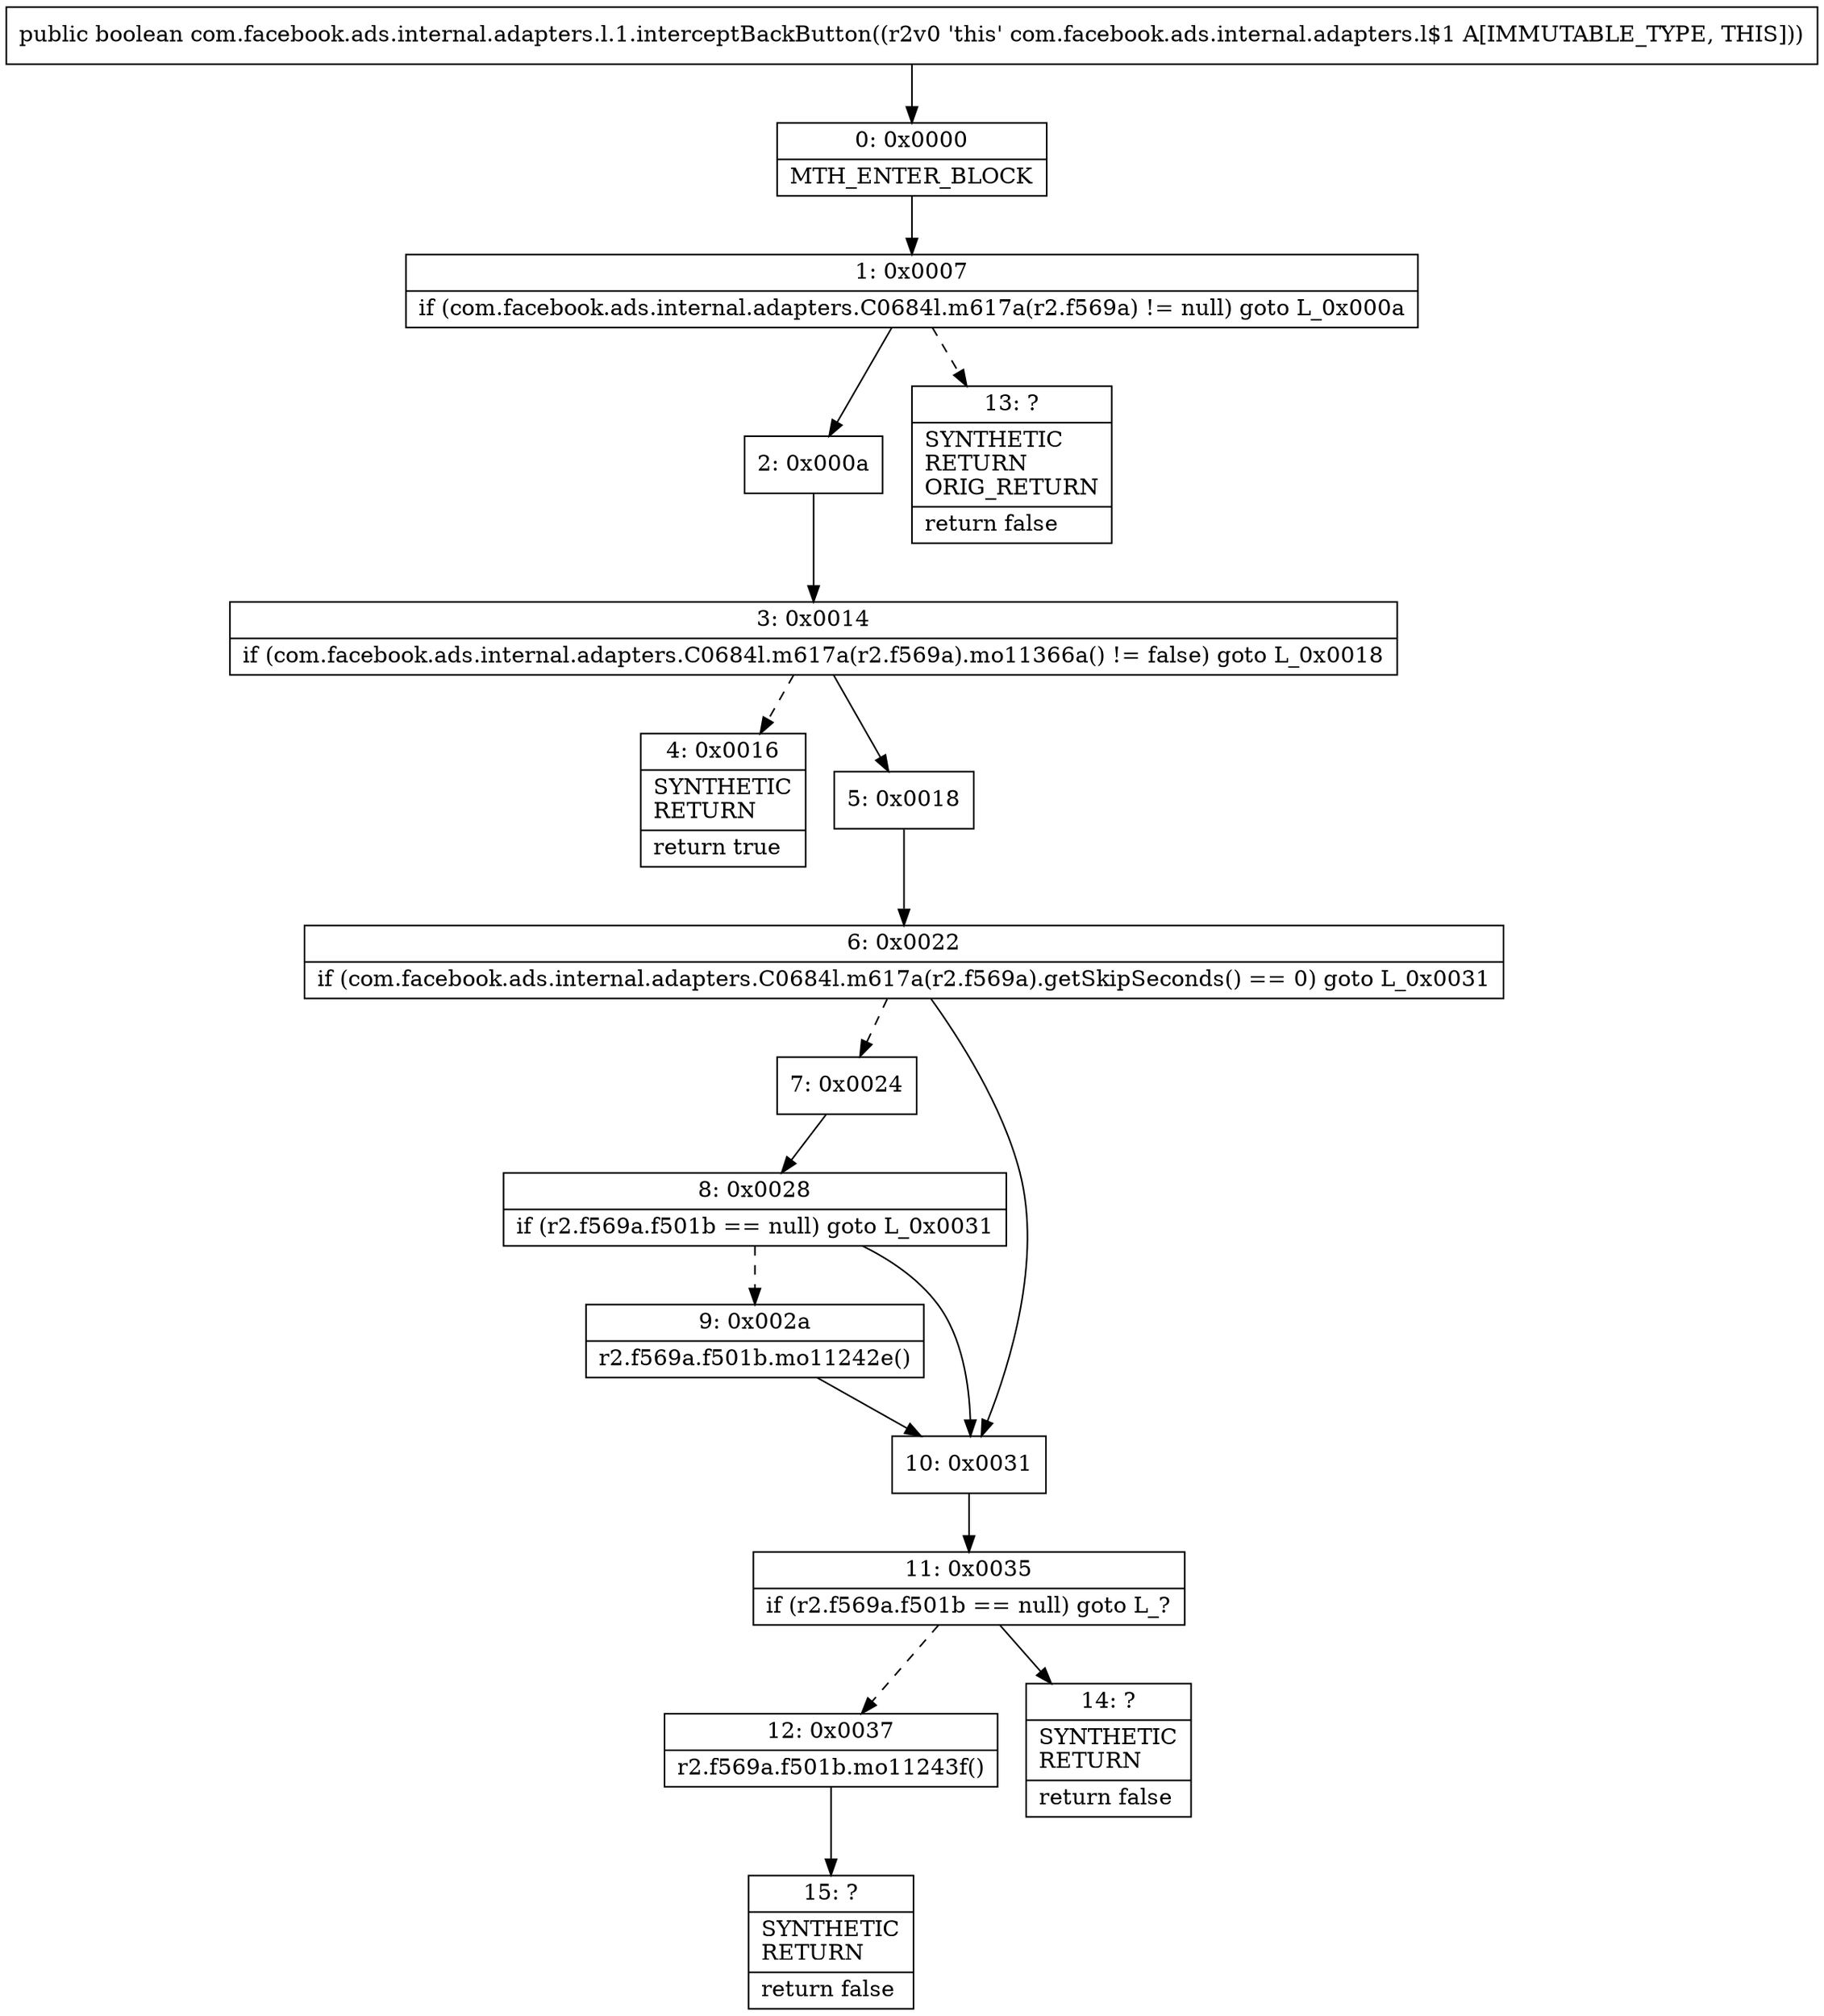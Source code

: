digraph "CFG forcom.facebook.ads.internal.adapters.l.1.interceptBackButton()Z" {
Node_0 [shape=record,label="{0\:\ 0x0000|MTH_ENTER_BLOCK\l}"];
Node_1 [shape=record,label="{1\:\ 0x0007|if (com.facebook.ads.internal.adapters.C0684l.m617a(r2.f569a) != null) goto L_0x000a\l}"];
Node_2 [shape=record,label="{2\:\ 0x000a}"];
Node_3 [shape=record,label="{3\:\ 0x0014|if (com.facebook.ads.internal.adapters.C0684l.m617a(r2.f569a).mo11366a() != false) goto L_0x0018\l}"];
Node_4 [shape=record,label="{4\:\ 0x0016|SYNTHETIC\lRETURN\l|return true\l}"];
Node_5 [shape=record,label="{5\:\ 0x0018}"];
Node_6 [shape=record,label="{6\:\ 0x0022|if (com.facebook.ads.internal.adapters.C0684l.m617a(r2.f569a).getSkipSeconds() == 0) goto L_0x0031\l}"];
Node_7 [shape=record,label="{7\:\ 0x0024}"];
Node_8 [shape=record,label="{8\:\ 0x0028|if (r2.f569a.f501b == null) goto L_0x0031\l}"];
Node_9 [shape=record,label="{9\:\ 0x002a|r2.f569a.f501b.mo11242e()\l}"];
Node_10 [shape=record,label="{10\:\ 0x0031}"];
Node_11 [shape=record,label="{11\:\ 0x0035|if (r2.f569a.f501b == null) goto L_?\l}"];
Node_12 [shape=record,label="{12\:\ 0x0037|r2.f569a.f501b.mo11243f()\l}"];
Node_13 [shape=record,label="{13\:\ ?|SYNTHETIC\lRETURN\lORIG_RETURN\l|return false\l}"];
Node_14 [shape=record,label="{14\:\ ?|SYNTHETIC\lRETURN\l|return false\l}"];
Node_15 [shape=record,label="{15\:\ ?|SYNTHETIC\lRETURN\l|return false\l}"];
MethodNode[shape=record,label="{public boolean com.facebook.ads.internal.adapters.l.1.interceptBackButton((r2v0 'this' com.facebook.ads.internal.adapters.l$1 A[IMMUTABLE_TYPE, THIS])) }"];
MethodNode -> Node_0;
Node_0 -> Node_1;
Node_1 -> Node_2;
Node_1 -> Node_13[style=dashed];
Node_2 -> Node_3;
Node_3 -> Node_4[style=dashed];
Node_3 -> Node_5;
Node_5 -> Node_6;
Node_6 -> Node_7[style=dashed];
Node_6 -> Node_10;
Node_7 -> Node_8;
Node_8 -> Node_9[style=dashed];
Node_8 -> Node_10;
Node_9 -> Node_10;
Node_10 -> Node_11;
Node_11 -> Node_12[style=dashed];
Node_11 -> Node_14;
Node_12 -> Node_15;
}

